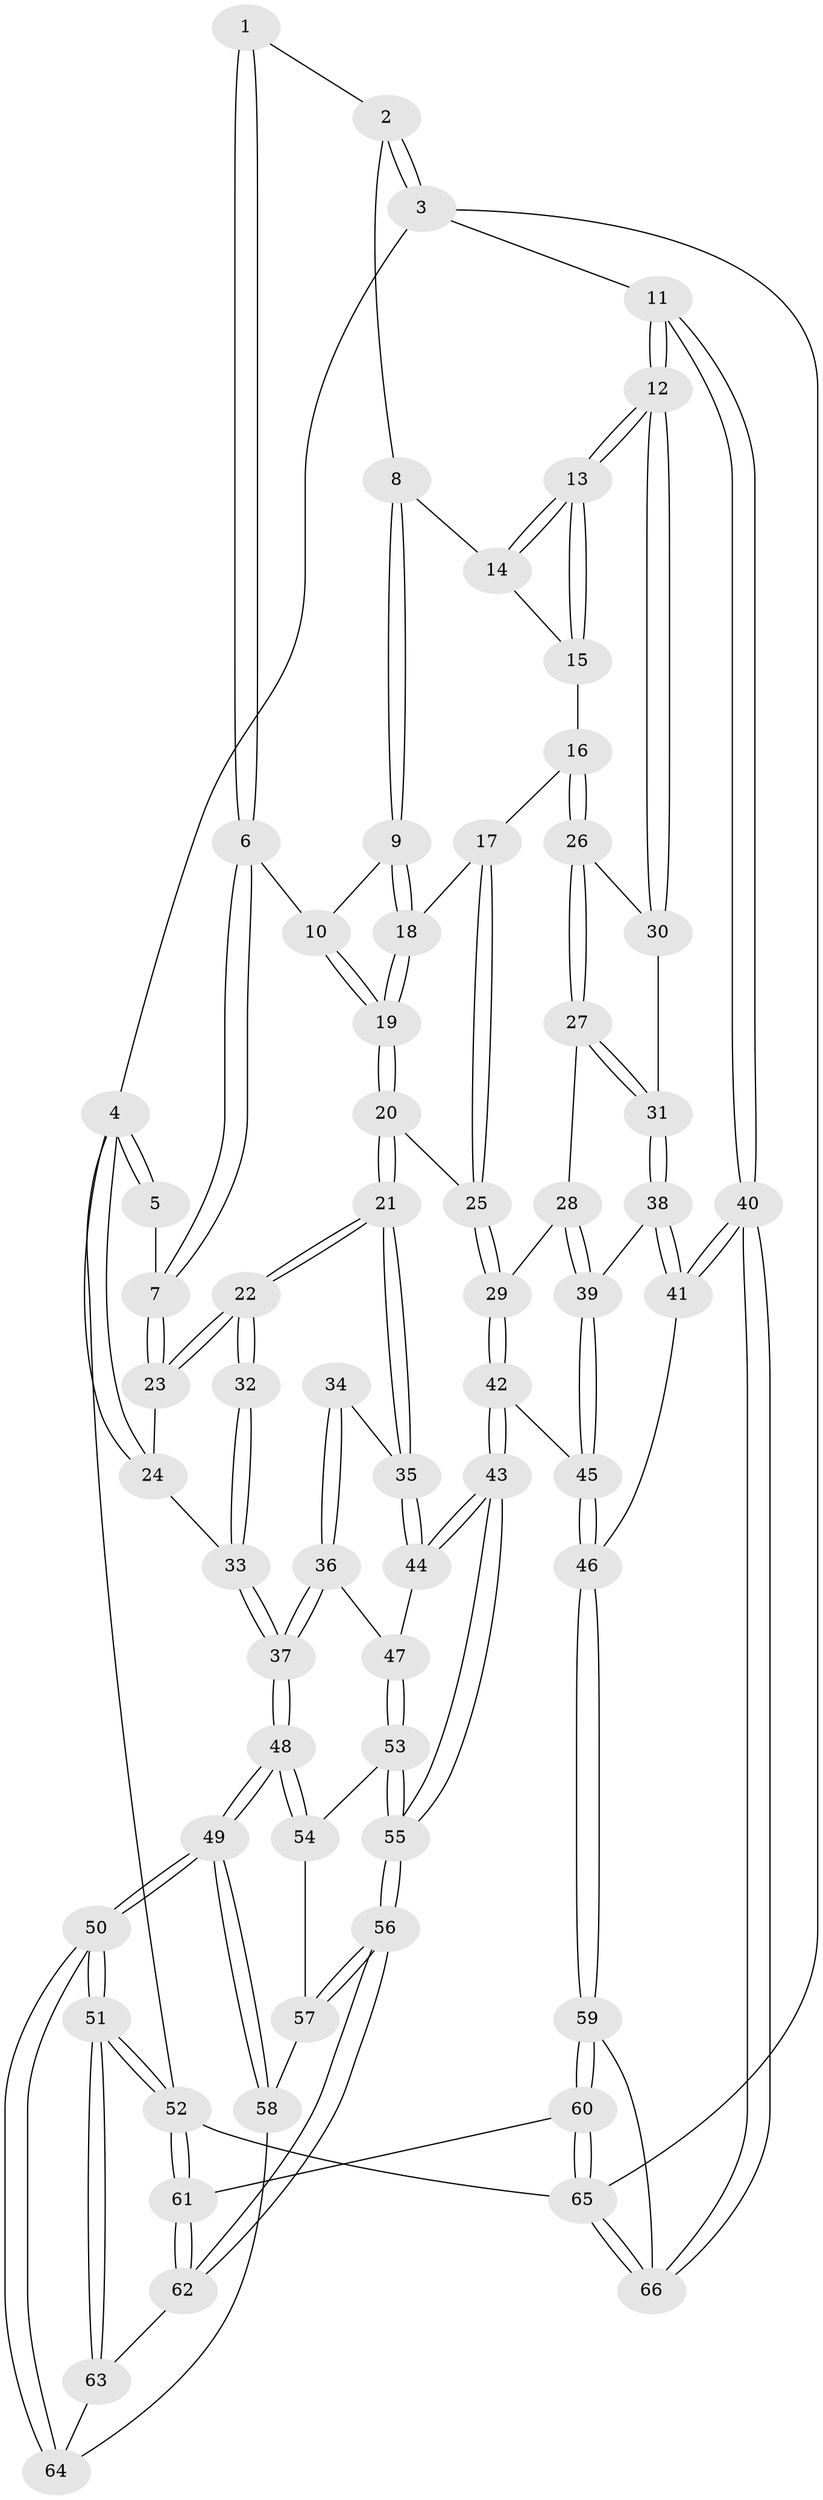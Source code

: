 // coarse degree distribution, {4: 0.375, 5: 0.325, 6: 0.125, 3: 0.15, 7: 0.025}
// Generated by graph-tools (version 1.1) at 2025/24/03/03/25 07:24:39]
// undirected, 66 vertices, 162 edges
graph export_dot {
graph [start="1"]
  node [color=gray90,style=filled];
  1 [pos="+0.48233401689239547+0"];
  2 [pos="+0.813492773037666+0"];
  3 [pos="+1+0"];
  4 [pos="+0+0"];
  5 [pos="+0.2664609470974872+0"];
  6 [pos="+0.4926317730058361+0.07223523672818384"];
  7 [pos="+0.2798745544434521+0.09458470832236113"];
  8 [pos="+0.7510541245881505+0"];
  9 [pos="+0.5417161228260543+0.10139907535409723"];
  10 [pos="+0.5187209680735754+0.09441340775073456"];
  11 [pos="+1+0.24522160878745197"];
  12 [pos="+1+0.24576489202110435"];
  13 [pos="+0.9790115192004141+0.21091926670857775"];
  14 [pos="+0.7532972989392281+0"];
  15 [pos="+0.7488106649575968+0.17734214991519"];
  16 [pos="+0.7391671148432029+0.19275386022192595"];
  17 [pos="+0.5975343387090294+0.1969459195325202"];
  18 [pos="+0.5793287158300382+0.18337418315245357"];
  19 [pos="+0.3870942365313586+0.27681625457251313"];
  20 [pos="+0.35554866534718244+0.3027261430015908"];
  21 [pos="+0.335730405277435+0.3068269870985405"];
  22 [pos="+0.3179161586430851+0.29051350591582775"];
  23 [pos="+0.26198990073710976+0.14640808327267843"];
  24 [pos="+0+0.14503397194546877"];
  25 [pos="+0.5638615246873298+0.34173290153861113"];
  26 [pos="+0.7426641525544533+0.2698425138905198"];
  27 [pos="+0.702302099266667+0.3420463308169558"];
  28 [pos="+0.6736673683087191+0.3735854469028428"];
  29 [pos="+0.6202757415003362+0.3920693897195943"];
  30 [pos="+0.8835869449348185+0.3424831153321844"];
  31 [pos="+0.849858423463065+0.413820632539107"];
  32 [pos="+0.12614838953149884+0.3544199319536863"];
  33 [pos="+0+0.3744802878100436"];
  34 [pos="+0.16489734863865987+0.4514107034996706"];
  35 [pos="+0.33930986378925665+0.4109615815975033"];
  36 [pos="+0.12936739608075043+0.5286977057243026"];
  37 [pos="+0+0.5663923765456657"];
  38 [pos="+0.8481458923794061+0.4280713900126129"];
  39 [pos="+0.77736635070163+0.4772076558315207"];
  40 [pos="+1+0.6287216326385303"];
  41 [pos="+1+0.6268129020067353"];
  42 [pos="+0.5522045787815655+0.6171554075782724"];
  43 [pos="+0.49216482280987855+0.6499858518942201"];
  44 [pos="+0.3519652121371623+0.49476590439051676"];
  45 [pos="+0.7553310859368961+0.6258219298700095"];
  46 [pos="+0.8225636472613145+0.6645571952932607"];
  47 [pos="+0.24096861599848843+0.5430661590608735"];
  48 [pos="+0+0.6094412943018305"];
  49 [pos="+0+0.8345686302594253"];
  50 [pos="+0+0.9198387840151557"];
  51 [pos="+0+1"];
  52 [pos="+0+1"];
  53 [pos="+0.19249776519706538+0.6840907626167791"];
  54 [pos="+0.19187891299173476+0.6845793117870885"];
  55 [pos="+0.4859568603632909+0.6703734378422159"];
  56 [pos="+0.4721313487688964+0.8131980593819912"];
  57 [pos="+0.20093146259391553+0.7531499007837821"];
  58 [pos="+0.19961847492956847+0.7556067274767667"];
  59 [pos="+0.7695315455702878+0.899461125903497"];
  60 [pos="+0.6702498781976614+1"];
  61 [pos="+0.5366459861481053+1"];
  62 [pos="+0.48333416965823844+0.9462403640698122"];
  63 [pos="+0.24612038578342663+0.8933772223583901"];
  64 [pos="+0.18770107426299265+0.8425696809952933"];
  65 [pos="+1+1"];
  66 [pos="+1+0.7308860447481608"];
  1 -- 2;
  1 -- 6;
  1 -- 6;
  2 -- 3;
  2 -- 3;
  2 -- 8;
  3 -- 4;
  3 -- 11;
  3 -- 65;
  4 -- 5;
  4 -- 5;
  4 -- 24;
  4 -- 24;
  4 -- 52;
  5 -- 7;
  6 -- 7;
  6 -- 7;
  6 -- 10;
  7 -- 23;
  7 -- 23;
  8 -- 9;
  8 -- 9;
  8 -- 14;
  9 -- 10;
  9 -- 18;
  9 -- 18;
  10 -- 19;
  10 -- 19;
  11 -- 12;
  11 -- 12;
  11 -- 40;
  11 -- 40;
  12 -- 13;
  12 -- 13;
  12 -- 30;
  12 -- 30;
  13 -- 14;
  13 -- 14;
  13 -- 15;
  13 -- 15;
  14 -- 15;
  15 -- 16;
  16 -- 17;
  16 -- 26;
  16 -- 26;
  17 -- 18;
  17 -- 25;
  17 -- 25;
  18 -- 19;
  18 -- 19;
  19 -- 20;
  19 -- 20;
  20 -- 21;
  20 -- 21;
  20 -- 25;
  21 -- 22;
  21 -- 22;
  21 -- 35;
  21 -- 35;
  22 -- 23;
  22 -- 23;
  22 -- 32;
  22 -- 32;
  23 -- 24;
  24 -- 33;
  25 -- 29;
  25 -- 29;
  26 -- 27;
  26 -- 27;
  26 -- 30;
  27 -- 28;
  27 -- 31;
  27 -- 31;
  28 -- 29;
  28 -- 39;
  28 -- 39;
  29 -- 42;
  29 -- 42;
  30 -- 31;
  31 -- 38;
  31 -- 38;
  32 -- 33;
  32 -- 33;
  33 -- 37;
  33 -- 37;
  34 -- 35;
  34 -- 36;
  34 -- 36;
  35 -- 44;
  35 -- 44;
  36 -- 37;
  36 -- 37;
  36 -- 47;
  37 -- 48;
  37 -- 48;
  38 -- 39;
  38 -- 41;
  38 -- 41;
  39 -- 45;
  39 -- 45;
  40 -- 41;
  40 -- 41;
  40 -- 66;
  40 -- 66;
  41 -- 46;
  42 -- 43;
  42 -- 43;
  42 -- 45;
  43 -- 44;
  43 -- 44;
  43 -- 55;
  43 -- 55;
  44 -- 47;
  45 -- 46;
  45 -- 46;
  46 -- 59;
  46 -- 59;
  47 -- 53;
  47 -- 53;
  48 -- 49;
  48 -- 49;
  48 -- 54;
  48 -- 54;
  49 -- 50;
  49 -- 50;
  49 -- 58;
  49 -- 58;
  50 -- 51;
  50 -- 51;
  50 -- 64;
  50 -- 64;
  51 -- 52;
  51 -- 52;
  51 -- 63;
  51 -- 63;
  52 -- 61;
  52 -- 61;
  52 -- 65;
  53 -- 54;
  53 -- 55;
  53 -- 55;
  54 -- 57;
  55 -- 56;
  55 -- 56;
  56 -- 57;
  56 -- 57;
  56 -- 62;
  56 -- 62;
  57 -- 58;
  58 -- 64;
  59 -- 60;
  59 -- 60;
  59 -- 66;
  60 -- 61;
  60 -- 65;
  60 -- 65;
  61 -- 62;
  61 -- 62;
  62 -- 63;
  63 -- 64;
  65 -- 66;
  65 -- 66;
}
